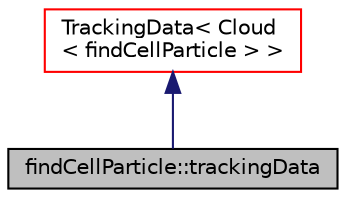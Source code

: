 digraph "findCellParticle::trackingData"
{
  bgcolor="transparent";
  edge [fontname="Helvetica",fontsize="10",labelfontname="Helvetica",labelfontsize="10"];
  node [fontname="Helvetica",fontsize="10",shape=record];
  Node1 [label="findCellParticle::trackingData",height=0.2,width=0.4,color="black", fillcolor="grey75", style="filled", fontcolor="black"];
  Node2 -> Node1 [dir="back",color="midnightblue",fontsize="10",style="solid",fontname="Helvetica"];
  Node2 [label="TrackingData\< Cloud\l\< findCellParticle \> \>",height=0.2,width=0.4,color="red",URL="$a02748.html"];
}
